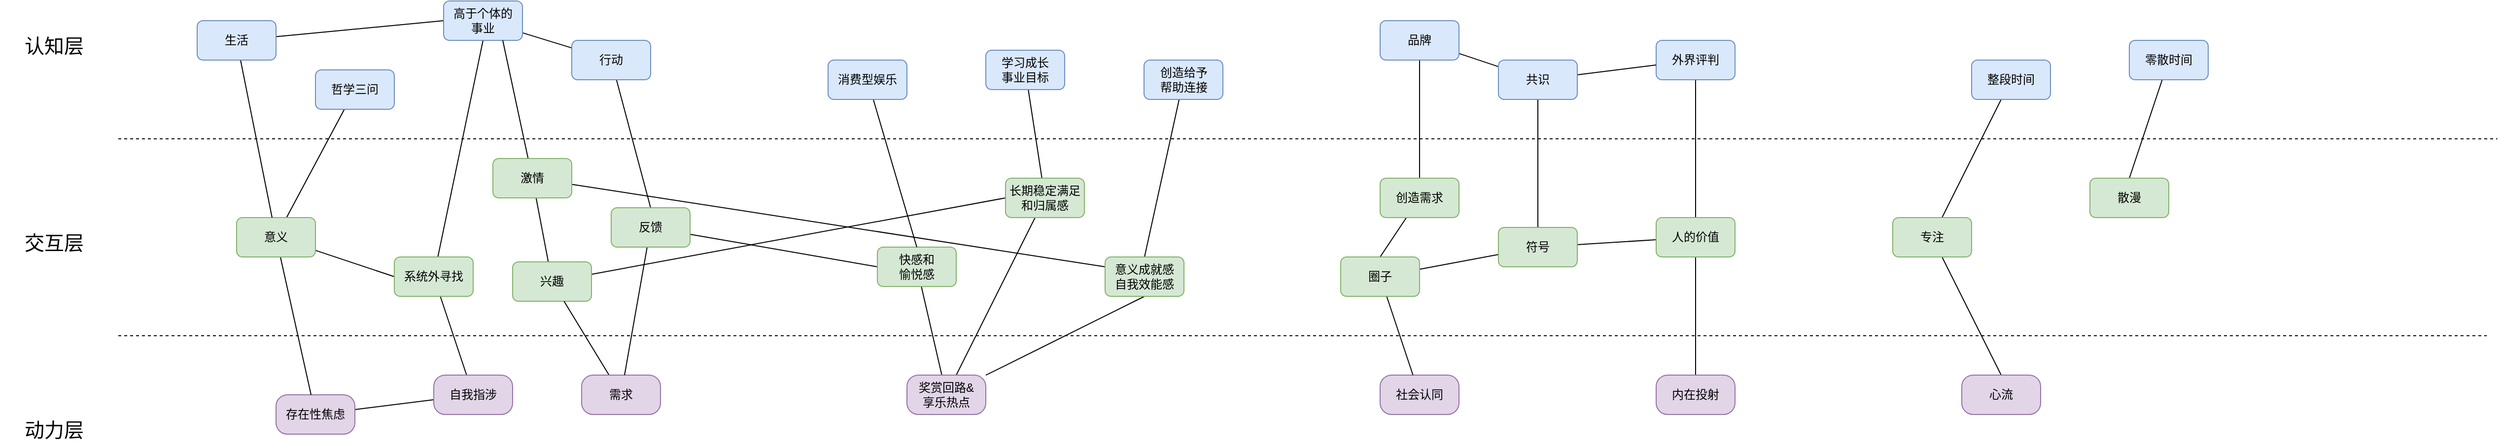 <mxfile version="24.6.4" type="github">
  <diagram name="第 1 页" id="4-y-vIeG8P-sDKISA_m4">
    <mxGraphModel dx="1059" dy="675" grid="1" gridSize="10" guides="1" tooltips="1" connect="1" arrows="1" fold="1" page="1" pageScale="1" pageWidth="827" pageHeight="1169" math="0" shadow="0">
      <root>
        <mxCell id="0" />
        <mxCell id="1" parent="0" />
        <mxCell id="l1id5_d6CqMrEGTcTIfL-1" value="" style="endArrow=none;dashed=1;html=1;rounded=0;" edge="1" parent="1">
          <mxGeometry width="50" height="50" relative="1" as="geometry">
            <mxPoint x="160" y="440" as="sourcePoint" />
            <mxPoint x="2573.333" y="440" as="targetPoint" />
          </mxGeometry>
        </mxCell>
        <mxCell id="l1id5_d6CqMrEGTcTIfL-2" value="" style="endArrow=none;dashed=1;html=1;rounded=0;" edge="1" parent="1">
          <mxGeometry width="50" height="50" relative="1" as="geometry">
            <mxPoint x="160" y="640" as="sourcePoint" />
            <mxPoint x="2562.667" y="640" as="targetPoint" />
          </mxGeometry>
        </mxCell>
        <mxCell id="l1id5_d6CqMrEGTcTIfL-3" value="认知层" style="text;html=1;strokeColor=none;fillColor=none;align=center;verticalAlign=middle;whiteSpace=wrap;rounded=0;fontSize=20;" vertex="1" parent="1">
          <mxGeometry x="40" y="330" width="110" height="30" as="geometry" />
        </mxCell>
        <mxCell id="l1id5_d6CqMrEGTcTIfL-4" value="交互层" style="text;html=1;strokeColor=none;fillColor=none;align=center;verticalAlign=middle;whiteSpace=wrap;rounded=0;fontSize=20;" vertex="1" parent="1">
          <mxGeometry x="40" y="530" width="110" height="30" as="geometry" />
        </mxCell>
        <mxCell id="l1id5_d6CqMrEGTcTIfL-5" value="动力层" style="text;html=1;strokeColor=none;fillColor=none;align=center;verticalAlign=middle;whiteSpace=wrap;rounded=0;fontSize=20;" vertex="1" parent="1">
          <mxGeometry x="40" y="720" width="110" height="30" as="geometry" />
        </mxCell>
        <mxCell id="l1id5_d6CqMrEGTcTIfL-76" style="edgeStyle=none;shape=connector;rounded=0;orthogonalLoop=1;jettySize=auto;html=1;strokeColor=default;align=center;verticalAlign=middle;fontFamily=Helvetica;fontSize=11;fontColor=default;labelBackgroundColor=default;endArrow=none;endFill=0;" edge="1" parent="1" source="l1id5_d6CqMrEGTcTIfL-40" target="l1id5_d6CqMrEGTcTIfL-75">
          <mxGeometry relative="1" as="geometry" />
        </mxCell>
        <mxCell id="l1id5_d6CqMrEGTcTIfL-40" value="存在性焦虑" style="rounded=1;whiteSpace=wrap;html=1;fillColor=#e1d5e7;strokeColor=#9673a6;arcSize=29;" vertex="1" parent="1">
          <mxGeometry x="320" y="700" width="80" height="40" as="geometry" />
        </mxCell>
        <mxCell id="l1id5_d6CqMrEGTcTIfL-70" style="rounded=0;orthogonalLoop=1;jettySize=auto;html=1;endArrow=none;endFill=0;" edge="1" parent="1" source="l1id5_d6CqMrEGTcTIfL-43" target="l1id5_d6CqMrEGTcTIfL-40">
          <mxGeometry relative="1" as="geometry" />
        </mxCell>
        <mxCell id="l1id5_d6CqMrEGTcTIfL-71" style="edgeStyle=none;shape=connector;rounded=0;orthogonalLoop=1;jettySize=auto;html=1;strokeColor=default;align=center;verticalAlign=middle;fontFamily=Helvetica;fontSize=11;fontColor=default;labelBackgroundColor=default;endArrow=none;endFill=0;" edge="1" parent="1" source="l1id5_d6CqMrEGTcTIfL-43" target="l1id5_d6CqMrEGTcTIfL-69">
          <mxGeometry relative="1" as="geometry" />
        </mxCell>
        <mxCell id="l1id5_d6CqMrEGTcTIfL-77" style="edgeStyle=none;shape=connector;rounded=0;orthogonalLoop=1;jettySize=auto;html=1;entryX=0;entryY=0.5;entryDx=0;entryDy=0;strokeColor=default;align=center;verticalAlign=middle;fontFamily=Helvetica;fontSize=11;fontColor=default;labelBackgroundColor=default;endArrow=none;endFill=0;" edge="1" parent="1" source="l1id5_d6CqMrEGTcTIfL-43" target="l1id5_d6CqMrEGTcTIfL-46">
          <mxGeometry relative="1" as="geometry" />
        </mxCell>
        <mxCell id="l1id5_d6CqMrEGTcTIfL-43" value="意义" style="rounded=1;whiteSpace=wrap;html=1;fillColor=#d5e8d4;strokeColor=#82b366;" vertex="1" parent="1">
          <mxGeometry x="280" y="520" width="80" height="40" as="geometry" />
        </mxCell>
        <mxCell id="l1id5_d6CqMrEGTcTIfL-79" style="edgeStyle=none;shape=connector;rounded=0;orthogonalLoop=1;jettySize=auto;html=1;entryX=0.5;entryY=1;entryDx=0;entryDy=0;strokeColor=default;align=center;verticalAlign=middle;fontFamily=Helvetica;fontSize=11;fontColor=default;labelBackgroundColor=default;endArrow=none;endFill=0;" edge="1" parent="1" source="l1id5_d6CqMrEGTcTIfL-46" target="l1id5_d6CqMrEGTcTIfL-78">
          <mxGeometry relative="1" as="geometry" />
        </mxCell>
        <mxCell id="l1id5_d6CqMrEGTcTIfL-81" style="edgeStyle=none;shape=connector;rounded=0;orthogonalLoop=1;jettySize=auto;html=1;strokeColor=default;align=center;verticalAlign=middle;fontFamily=Helvetica;fontSize=11;fontColor=default;labelBackgroundColor=default;endArrow=none;endFill=0;" edge="1" parent="1" source="l1id5_d6CqMrEGTcTIfL-46" target="l1id5_d6CqMrEGTcTIfL-75">
          <mxGeometry relative="1" as="geometry" />
        </mxCell>
        <mxCell id="l1id5_d6CqMrEGTcTIfL-46" value="系统外寻找" style="rounded=1;whiteSpace=wrap;html=1;fillColor=#d5e8d4;strokeColor=#82b366;" vertex="1" parent="1">
          <mxGeometry x="440" y="560" width="80" height="40" as="geometry" />
        </mxCell>
        <mxCell id="l1id5_d6CqMrEGTcTIfL-69" value="哲学三问" style="rounded=1;whiteSpace=wrap;html=1;fillColor=#dae8fc;strokeColor=#6c8ebf;" vertex="1" parent="1">
          <mxGeometry x="360" y="370" width="80" height="40" as="geometry" />
        </mxCell>
        <mxCell id="l1id5_d6CqMrEGTcTIfL-74" style="edgeStyle=none;shape=connector;rounded=0;orthogonalLoop=1;jettySize=auto;html=1;strokeColor=default;align=center;verticalAlign=middle;fontFamily=Helvetica;fontSize=11;fontColor=default;labelBackgroundColor=default;endArrow=none;endFill=0;" edge="1" parent="1" source="l1id5_d6CqMrEGTcTIfL-73" target="l1id5_d6CqMrEGTcTIfL-43">
          <mxGeometry relative="1" as="geometry" />
        </mxCell>
        <mxCell id="l1id5_d6CqMrEGTcTIfL-80" style="edgeStyle=none;shape=connector;rounded=0;orthogonalLoop=1;jettySize=auto;html=1;entryX=0;entryY=0.5;entryDx=0;entryDy=0;strokeColor=default;align=center;verticalAlign=middle;fontFamily=Helvetica;fontSize=11;fontColor=default;labelBackgroundColor=default;endArrow=none;endFill=0;" edge="1" parent="1" source="l1id5_d6CqMrEGTcTIfL-73" target="l1id5_d6CqMrEGTcTIfL-78">
          <mxGeometry relative="1" as="geometry" />
        </mxCell>
        <mxCell id="l1id5_d6CqMrEGTcTIfL-73" value="生活" style="rounded=1;whiteSpace=wrap;html=1;fillColor=#dae8fc;strokeColor=#6c8ebf;" vertex="1" parent="1">
          <mxGeometry x="240" y="320" width="80" height="40" as="geometry" />
        </mxCell>
        <mxCell id="l1id5_d6CqMrEGTcTIfL-75" value="自我指涉" style="rounded=1;whiteSpace=wrap;html=1;fillColor=#e1d5e7;strokeColor=#9673a6;arcSize=29;" vertex="1" parent="1">
          <mxGeometry x="480" y="680" width="80" height="40" as="geometry" />
        </mxCell>
        <mxCell id="l1id5_d6CqMrEGTcTIfL-83" style="edgeStyle=none;shape=connector;rounded=0;orthogonalLoop=1;jettySize=auto;html=1;strokeColor=default;align=center;verticalAlign=middle;fontFamily=Helvetica;fontSize=11;fontColor=default;labelBackgroundColor=default;endArrow=none;endFill=0;" edge="1" parent="1" source="l1id5_d6CqMrEGTcTIfL-78" target="l1id5_d6CqMrEGTcTIfL-82">
          <mxGeometry relative="1" as="geometry" />
        </mxCell>
        <mxCell id="l1id5_d6CqMrEGTcTIfL-78" value="高于个体的&lt;br&gt;事业" style="rounded=1;whiteSpace=wrap;html=1;fillColor=#dae8fc;strokeColor=#6c8ebf;" vertex="1" parent="1">
          <mxGeometry x="490" y="300" width="80" height="40" as="geometry" />
        </mxCell>
        <mxCell id="l1id5_d6CqMrEGTcTIfL-96" style="edgeStyle=none;shape=connector;rounded=0;orthogonalLoop=1;jettySize=auto;html=1;entryX=0.5;entryY=0;entryDx=0;entryDy=0;strokeColor=default;align=center;verticalAlign=middle;fontFamily=Helvetica;fontSize=11;fontColor=default;labelBackgroundColor=default;endArrow=none;endFill=0;" edge="1" parent="1" source="l1id5_d6CqMrEGTcTIfL-82" target="l1id5_d6CqMrEGTcTIfL-94">
          <mxGeometry relative="1" as="geometry" />
        </mxCell>
        <mxCell id="l1id5_d6CqMrEGTcTIfL-82" value="行动" style="rounded=1;whiteSpace=wrap;html=1;fillColor=#dae8fc;strokeColor=#6c8ebf;" vertex="1" parent="1">
          <mxGeometry x="620" y="340" width="80" height="40" as="geometry" />
        </mxCell>
        <mxCell id="l1id5_d6CqMrEGTcTIfL-92" style="edgeStyle=none;shape=connector;rounded=0;orthogonalLoop=1;jettySize=auto;html=1;strokeColor=default;align=center;verticalAlign=middle;fontFamily=Helvetica;fontSize=11;fontColor=default;labelBackgroundColor=default;endArrow=none;endFill=0;" edge="1" parent="1" source="l1id5_d6CqMrEGTcTIfL-86" target="l1id5_d6CqMrEGTcTIfL-91">
          <mxGeometry relative="1" as="geometry" />
        </mxCell>
        <mxCell id="l1id5_d6CqMrEGTcTIfL-115" style="edgeStyle=none;shape=connector;rounded=0;orthogonalLoop=1;jettySize=auto;html=1;entryX=0;entryY=0.5;entryDx=0;entryDy=0;strokeColor=default;align=center;verticalAlign=middle;fontFamily=Helvetica;fontSize=11;fontColor=default;labelBackgroundColor=default;endArrow=none;endFill=0;" edge="1" parent="1" source="l1id5_d6CqMrEGTcTIfL-86" target="l1id5_d6CqMrEGTcTIfL-104">
          <mxGeometry relative="1" as="geometry" />
        </mxCell>
        <mxCell id="l1id5_d6CqMrEGTcTIfL-86" value="兴趣" style="rounded=1;whiteSpace=wrap;html=1;fillColor=#d5e8d4;strokeColor=#82b366;" vertex="1" parent="1">
          <mxGeometry x="560" y="565" width="80" height="40" as="geometry" />
        </mxCell>
        <mxCell id="l1id5_d6CqMrEGTcTIfL-89" style="edgeStyle=none;shape=connector;rounded=0;orthogonalLoop=1;jettySize=auto;html=1;strokeColor=default;align=center;verticalAlign=middle;fontFamily=Helvetica;fontSize=11;fontColor=default;labelBackgroundColor=default;endArrow=none;endFill=0;" edge="1" parent="1" source="l1id5_d6CqMrEGTcTIfL-87" target="l1id5_d6CqMrEGTcTIfL-86">
          <mxGeometry relative="1" as="geometry" />
        </mxCell>
        <mxCell id="l1id5_d6CqMrEGTcTIfL-87" value="需求" style="rounded=1;whiteSpace=wrap;html=1;fillColor=#e1d5e7;strokeColor=#9673a6;arcSize=29;" vertex="1" parent="1">
          <mxGeometry x="630" y="680" width="80" height="40" as="geometry" />
        </mxCell>
        <mxCell id="l1id5_d6CqMrEGTcTIfL-93" style="edgeStyle=none;shape=connector;rounded=0;orthogonalLoop=1;jettySize=auto;html=1;entryX=0.75;entryY=1;entryDx=0;entryDy=0;strokeColor=default;align=center;verticalAlign=middle;fontFamily=Helvetica;fontSize=11;fontColor=default;labelBackgroundColor=default;endArrow=none;endFill=0;" edge="1" parent="1" source="l1id5_d6CqMrEGTcTIfL-91" target="l1id5_d6CqMrEGTcTIfL-78">
          <mxGeometry relative="1" as="geometry" />
        </mxCell>
        <mxCell id="l1id5_d6CqMrEGTcTIfL-116" style="edgeStyle=none;shape=connector;rounded=0;orthogonalLoop=1;jettySize=auto;html=1;entryX=0;entryY=0.25;entryDx=0;entryDy=0;strokeColor=default;align=center;verticalAlign=middle;fontFamily=Helvetica;fontSize=11;fontColor=default;labelBackgroundColor=default;endArrow=none;endFill=0;" edge="1" parent="1" source="l1id5_d6CqMrEGTcTIfL-91" target="l1id5_d6CqMrEGTcTIfL-109">
          <mxGeometry relative="1" as="geometry" />
        </mxCell>
        <mxCell id="l1id5_d6CqMrEGTcTIfL-91" value="激情" style="rounded=1;whiteSpace=wrap;html=1;fillColor=#d5e8d4;strokeColor=#82b366;" vertex="1" parent="1">
          <mxGeometry x="540" y="460" width="80" height="40" as="geometry" />
        </mxCell>
        <mxCell id="l1id5_d6CqMrEGTcTIfL-97" style="edgeStyle=none;shape=connector;rounded=0;orthogonalLoop=1;jettySize=auto;html=1;strokeColor=default;align=center;verticalAlign=middle;fontFamily=Helvetica;fontSize=11;fontColor=default;labelBackgroundColor=default;endArrow=none;endFill=0;" edge="1" parent="1" source="l1id5_d6CqMrEGTcTIfL-94" target="l1id5_d6CqMrEGTcTIfL-87">
          <mxGeometry relative="1" as="geometry" />
        </mxCell>
        <mxCell id="l1id5_d6CqMrEGTcTIfL-114" style="edgeStyle=none;shape=connector;rounded=0;orthogonalLoop=1;jettySize=auto;html=1;entryX=0;entryY=0.5;entryDx=0;entryDy=0;strokeColor=default;align=center;verticalAlign=middle;fontFamily=Helvetica;fontSize=11;fontColor=default;labelBackgroundColor=default;endArrow=none;endFill=0;" edge="1" parent="1" source="l1id5_d6CqMrEGTcTIfL-94" target="l1id5_d6CqMrEGTcTIfL-98">
          <mxGeometry relative="1" as="geometry" />
        </mxCell>
        <mxCell id="l1id5_d6CqMrEGTcTIfL-94" value="反馈" style="rounded=1;whiteSpace=wrap;html=1;fillColor=#d5e8d4;strokeColor=#82b366;" vertex="1" parent="1">
          <mxGeometry x="660" y="510" width="80" height="40" as="geometry" />
        </mxCell>
        <mxCell id="l1id5_d6CqMrEGTcTIfL-102" style="edgeStyle=none;shape=connector;rounded=0;orthogonalLoop=1;jettySize=auto;html=1;strokeColor=default;align=center;verticalAlign=middle;fontFamily=Helvetica;fontSize=11;fontColor=default;labelBackgroundColor=default;endArrow=none;endFill=0;" edge="1" parent="1" source="l1id5_d6CqMrEGTcTIfL-98" target="l1id5_d6CqMrEGTcTIfL-99">
          <mxGeometry relative="1" as="geometry" />
        </mxCell>
        <mxCell id="l1id5_d6CqMrEGTcTIfL-98" value="快感和&lt;br&gt;愉悦感" style="rounded=1;whiteSpace=wrap;html=1;fillColor=#d5e8d4;strokeColor=#82b366;" vertex="1" parent="1">
          <mxGeometry x="930" y="550" width="80" height="40" as="geometry" />
        </mxCell>
        <mxCell id="l1id5_d6CqMrEGTcTIfL-106" style="edgeStyle=none;shape=connector;rounded=0;orthogonalLoop=1;jettySize=auto;html=1;strokeColor=default;align=center;verticalAlign=middle;fontFamily=Helvetica;fontSize=11;fontColor=default;labelBackgroundColor=default;endArrow=none;endFill=0;" edge="1" parent="1" source="l1id5_d6CqMrEGTcTIfL-99" target="l1id5_d6CqMrEGTcTIfL-104">
          <mxGeometry relative="1" as="geometry" />
        </mxCell>
        <mxCell id="l1id5_d6CqMrEGTcTIfL-111" style="edgeStyle=none;shape=connector;rounded=0;orthogonalLoop=1;jettySize=auto;html=1;entryX=0.5;entryY=1;entryDx=0;entryDy=0;strokeColor=default;align=center;verticalAlign=middle;fontFamily=Helvetica;fontSize=11;fontColor=default;labelBackgroundColor=default;endArrow=none;endFill=0;" edge="1" parent="1" source="l1id5_d6CqMrEGTcTIfL-99" target="l1id5_d6CqMrEGTcTIfL-109">
          <mxGeometry relative="1" as="geometry" />
        </mxCell>
        <mxCell id="l1id5_d6CqMrEGTcTIfL-99" value="奖赏回路&amp;amp;&lt;br&gt;享乐热点" style="rounded=1;whiteSpace=wrap;html=1;fillColor=#e1d5e7;strokeColor=#9673a6;arcSize=29;" vertex="1" parent="1">
          <mxGeometry x="960" y="680" width="80" height="40" as="geometry" />
        </mxCell>
        <mxCell id="l1id5_d6CqMrEGTcTIfL-101" style="edgeStyle=none;shape=connector;rounded=0;orthogonalLoop=1;jettySize=auto;html=1;entryX=0.5;entryY=0;entryDx=0;entryDy=0;strokeColor=default;align=center;verticalAlign=middle;fontFamily=Helvetica;fontSize=11;fontColor=default;labelBackgroundColor=default;endArrow=none;endFill=0;" edge="1" parent="1" source="l1id5_d6CqMrEGTcTIfL-100" target="l1id5_d6CqMrEGTcTIfL-98">
          <mxGeometry relative="1" as="geometry" />
        </mxCell>
        <mxCell id="l1id5_d6CqMrEGTcTIfL-100" value="消费型娱乐" style="rounded=1;whiteSpace=wrap;html=1;fillColor=#dae8fc;strokeColor=#6c8ebf;" vertex="1" parent="1">
          <mxGeometry x="880" y="360" width="80" height="40" as="geometry" />
        </mxCell>
        <mxCell id="l1id5_d6CqMrEGTcTIfL-105" style="edgeStyle=none;shape=connector;rounded=0;orthogonalLoop=1;jettySize=auto;html=1;strokeColor=default;align=center;verticalAlign=middle;fontFamily=Helvetica;fontSize=11;fontColor=default;labelBackgroundColor=default;endArrow=none;endFill=0;" edge="1" parent="1" source="l1id5_d6CqMrEGTcTIfL-103" target="l1id5_d6CqMrEGTcTIfL-104">
          <mxGeometry relative="1" as="geometry" />
        </mxCell>
        <mxCell id="l1id5_d6CqMrEGTcTIfL-103" value="学习成长&lt;br&gt;事业目标" style="rounded=1;whiteSpace=wrap;html=1;fillColor=#dae8fc;strokeColor=#6c8ebf;" vertex="1" parent="1">
          <mxGeometry x="1040" y="350" width="80" height="40" as="geometry" />
        </mxCell>
        <mxCell id="l1id5_d6CqMrEGTcTIfL-104" value="长期稳定满足和归属感" style="rounded=1;whiteSpace=wrap;html=1;fillColor=#d5e8d4;strokeColor=#82b366;" vertex="1" parent="1">
          <mxGeometry x="1060" y="480" width="80" height="40" as="geometry" />
        </mxCell>
        <mxCell id="l1id5_d6CqMrEGTcTIfL-110" style="edgeStyle=none;shape=connector;rounded=0;orthogonalLoop=1;jettySize=auto;html=1;entryX=0.5;entryY=0;entryDx=0;entryDy=0;strokeColor=default;align=center;verticalAlign=middle;fontFamily=Helvetica;fontSize=11;fontColor=default;labelBackgroundColor=default;endArrow=none;endFill=0;" edge="1" parent="1" source="l1id5_d6CqMrEGTcTIfL-107" target="l1id5_d6CqMrEGTcTIfL-109">
          <mxGeometry relative="1" as="geometry" />
        </mxCell>
        <mxCell id="l1id5_d6CqMrEGTcTIfL-107" value="创造给予&lt;br&gt;帮助连接" style="rounded=1;whiteSpace=wrap;html=1;fillColor=#dae8fc;strokeColor=#6c8ebf;" vertex="1" parent="1">
          <mxGeometry x="1200.5" y="360" width="80" height="40" as="geometry" />
        </mxCell>
        <mxCell id="l1id5_d6CqMrEGTcTIfL-120" style="edgeStyle=none;shape=connector;rounded=0;orthogonalLoop=1;jettySize=auto;html=1;strokeColor=default;align=center;verticalAlign=middle;fontFamily=Helvetica;fontSize=11;fontColor=default;labelBackgroundColor=default;endArrow=none;endFill=0;" edge="1" parent="1" source="l1id5_d6CqMrEGTcTIfL-108" target="l1id5_d6CqMrEGTcTIfL-119">
          <mxGeometry relative="1" as="geometry" />
        </mxCell>
        <mxCell id="l1id5_d6CqMrEGTcTIfL-128" style="edgeStyle=none;shape=connector;rounded=0;orthogonalLoop=1;jettySize=auto;html=1;strokeColor=default;align=center;verticalAlign=middle;fontFamily=Helvetica;fontSize=11;fontColor=default;labelBackgroundColor=default;endArrow=none;endFill=0;" edge="1" parent="1" source="l1id5_d6CqMrEGTcTIfL-108" target="l1id5_d6CqMrEGTcTIfL-118">
          <mxGeometry relative="1" as="geometry" />
        </mxCell>
        <mxCell id="l1id5_d6CqMrEGTcTIfL-108" value="品牌" style="rounded=1;whiteSpace=wrap;html=1;fillColor=#dae8fc;strokeColor=#6c8ebf;" vertex="1" parent="1">
          <mxGeometry x="1440" y="320" width="80" height="40" as="geometry" />
        </mxCell>
        <mxCell id="l1id5_d6CqMrEGTcTIfL-109" value="意义成就感&lt;br&gt;自我效能感" style="rounded=1;whiteSpace=wrap;html=1;fillColor=#d5e8d4;strokeColor=#82b366;" vertex="1" parent="1">
          <mxGeometry x="1161" y="560" width="80" height="40" as="geometry" />
        </mxCell>
        <mxCell id="l1id5_d6CqMrEGTcTIfL-132" style="edgeStyle=none;shape=connector;rounded=0;orthogonalLoop=1;jettySize=auto;html=1;strokeColor=default;align=center;verticalAlign=middle;fontFamily=Helvetica;fontSize=11;fontColor=default;labelBackgroundColor=default;endArrow=none;endFill=0;" edge="1" parent="1" source="l1id5_d6CqMrEGTcTIfL-117" target="l1id5_d6CqMrEGTcTIfL-130">
          <mxGeometry relative="1" as="geometry" />
        </mxCell>
        <mxCell id="l1id5_d6CqMrEGTcTIfL-117" value="外界评判" style="rounded=1;whiteSpace=wrap;html=1;fillColor=#dae8fc;strokeColor=#6c8ebf;" vertex="1" parent="1">
          <mxGeometry x="1720" y="340" width="80" height="40" as="geometry" />
        </mxCell>
        <mxCell id="l1id5_d6CqMrEGTcTIfL-129" style="edgeStyle=none;shape=connector;rounded=0;orthogonalLoop=1;jettySize=auto;html=1;strokeColor=default;align=center;verticalAlign=middle;fontFamily=Helvetica;fontSize=11;fontColor=default;labelBackgroundColor=default;endArrow=none;endFill=0;" edge="1" parent="1" source="l1id5_d6CqMrEGTcTIfL-118" target="l1id5_d6CqMrEGTcTIfL-125">
          <mxGeometry relative="1" as="geometry" />
        </mxCell>
        <mxCell id="l1id5_d6CqMrEGTcTIfL-133" style="edgeStyle=none;shape=connector;rounded=0;orthogonalLoop=1;jettySize=auto;html=1;strokeColor=default;align=center;verticalAlign=middle;fontFamily=Helvetica;fontSize=11;fontColor=default;labelBackgroundColor=default;endArrow=none;endFill=0;" edge="1" parent="1" source="l1id5_d6CqMrEGTcTIfL-118" target="l1id5_d6CqMrEGTcTIfL-117">
          <mxGeometry relative="1" as="geometry" />
        </mxCell>
        <mxCell id="l1id5_d6CqMrEGTcTIfL-118" value="共识" style="rounded=1;whiteSpace=wrap;html=1;fillColor=#dae8fc;strokeColor=#6c8ebf;" vertex="1" parent="1">
          <mxGeometry x="1560" y="360" width="80" height="40" as="geometry" />
        </mxCell>
        <mxCell id="l1id5_d6CqMrEGTcTIfL-123" style="edgeStyle=none;shape=connector;rounded=0;orthogonalLoop=1;jettySize=auto;html=1;entryX=0.5;entryY=0;entryDx=0;entryDy=0;strokeColor=default;align=center;verticalAlign=middle;fontFamily=Helvetica;fontSize=11;fontColor=default;labelBackgroundColor=default;endArrow=none;endFill=0;" edge="1" parent="1" source="l1id5_d6CqMrEGTcTIfL-119" target="l1id5_d6CqMrEGTcTIfL-122">
          <mxGeometry relative="1" as="geometry" />
        </mxCell>
        <mxCell id="l1id5_d6CqMrEGTcTIfL-119" value="创造需求" style="rounded=1;whiteSpace=wrap;html=1;fillColor=#d5e8d4;strokeColor=#82b366;" vertex="1" parent="1">
          <mxGeometry x="1440" y="480" width="80" height="40" as="geometry" />
        </mxCell>
        <mxCell id="l1id5_d6CqMrEGTcTIfL-121" value="社会认同" style="rounded=1;whiteSpace=wrap;html=1;fillColor=#e1d5e7;strokeColor=#9673a6;arcSize=29;" vertex="1" parent="1">
          <mxGeometry x="1440" y="680" width="80" height="40" as="geometry" />
        </mxCell>
        <mxCell id="l1id5_d6CqMrEGTcTIfL-124" style="edgeStyle=none;shape=connector;rounded=0;orthogonalLoop=1;jettySize=auto;html=1;strokeColor=default;align=center;verticalAlign=middle;fontFamily=Helvetica;fontSize=11;fontColor=default;labelBackgroundColor=default;endArrow=none;endFill=0;" edge="1" parent="1" source="l1id5_d6CqMrEGTcTIfL-122" target="l1id5_d6CqMrEGTcTIfL-121">
          <mxGeometry relative="1" as="geometry" />
        </mxCell>
        <mxCell id="l1id5_d6CqMrEGTcTIfL-126" style="edgeStyle=none;shape=connector;rounded=0;orthogonalLoop=1;jettySize=auto;html=1;strokeColor=default;align=center;verticalAlign=middle;fontFamily=Helvetica;fontSize=11;fontColor=default;labelBackgroundColor=default;endArrow=none;endFill=0;" edge="1" parent="1" source="l1id5_d6CqMrEGTcTIfL-122" target="l1id5_d6CqMrEGTcTIfL-125">
          <mxGeometry relative="1" as="geometry" />
        </mxCell>
        <mxCell id="l1id5_d6CqMrEGTcTIfL-122" value="圈子" style="rounded=1;whiteSpace=wrap;html=1;fillColor=#d5e8d4;strokeColor=#82b366;" vertex="1" parent="1">
          <mxGeometry x="1400" y="560" width="80" height="40" as="geometry" />
        </mxCell>
        <mxCell id="l1id5_d6CqMrEGTcTIfL-131" style="edgeStyle=none;shape=connector;rounded=0;orthogonalLoop=1;jettySize=auto;html=1;strokeColor=default;align=center;verticalAlign=middle;fontFamily=Helvetica;fontSize=11;fontColor=default;labelBackgroundColor=default;endArrow=none;endFill=0;" edge="1" parent="1" source="l1id5_d6CqMrEGTcTIfL-125" target="l1id5_d6CqMrEGTcTIfL-130">
          <mxGeometry relative="1" as="geometry" />
        </mxCell>
        <mxCell id="l1id5_d6CqMrEGTcTIfL-125" value="符号" style="rounded=1;whiteSpace=wrap;html=1;fillColor=#d5e8d4;strokeColor=#82b366;" vertex="1" parent="1">
          <mxGeometry x="1560" y="530" width="80" height="40" as="geometry" />
        </mxCell>
        <mxCell id="l1id5_d6CqMrEGTcTIfL-135" style="edgeStyle=none;shape=connector;rounded=0;orthogonalLoop=1;jettySize=auto;html=1;strokeColor=default;align=center;verticalAlign=middle;fontFamily=Helvetica;fontSize=11;fontColor=default;labelBackgroundColor=default;endArrow=none;endFill=0;" edge="1" parent="1" source="l1id5_d6CqMrEGTcTIfL-130" target="l1id5_d6CqMrEGTcTIfL-134">
          <mxGeometry relative="1" as="geometry" />
        </mxCell>
        <mxCell id="l1id5_d6CqMrEGTcTIfL-130" value="人的价值" style="rounded=1;whiteSpace=wrap;html=1;fillColor=#d5e8d4;strokeColor=#82b366;" vertex="1" parent="1">
          <mxGeometry x="1720" y="520" width="80" height="40" as="geometry" />
        </mxCell>
        <mxCell id="l1id5_d6CqMrEGTcTIfL-134" value="内在投射" style="rounded=1;whiteSpace=wrap;html=1;fillColor=#e1d5e7;strokeColor=#9673a6;arcSize=29;" vertex="1" parent="1">
          <mxGeometry x="1720" y="680" width="80" height="40" as="geometry" />
        </mxCell>
        <mxCell id="l1id5_d6CqMrEGTcTIfL-139" style="edgeStyle=none;shape=connector;rounded=0;orthogonalLoop=1;jettySize=auto;html=1;strokeColor=default;align=center;verticalAlign=middle;fontFamily=Helvetica;fontSize=11;fontColor=default;labelBackgroundColor=default;endArrow=none;endFill=0;" edge="1" parent="1" source="l1id5_d6CqMrEGTcTIfL-136" target="l1id5_d6CqMrEGTcTIfL-138">
          <mxGeometry relative="1" as="geometry" />
        </mxCell>
        <mxCell id="l1id5_d6CqMrEGTcTIfL-136" value="整段时间" style="rounded=1;whiteSpace=wrap;html=1;fillColor=#dae8fc;strokeColor=#6c8ebf;" vertex="1" parent="1">
          <mxGeometry x="2040" y="360" width="80" height="40" as="geometry" />
        </mxCell>
        <mxCell id="l1id5_d6CqMrEGTcTIfL-142" style="edgeStyle=none;shape=connector;rounded=0;orthogonalLoop=1;jettySize=auto;html=1;entryX=0.5;entryY=0;entryDx=0;entryDy=0;strokeColor=default;align=center;verticalAlign=middle;fontFamily=Helvetica;fontSize=11;fontColor=default;labelBackgroundColor=default;endArrow=none;endFill=0;" edge="1" parent="1" source="l1id5_d6CqMrEGTcTIfL-137" target="l1id5_d6CqMrEGTcTIfL-141">
          <mxGeometry relative="1" as="geometry" />
        </mxCell>
        <mxCell id="l1id5_d6CqMrEGTcTIfL-137" value="零散时间" style="rounded=1;whiteSpace=wrap;html=1;fillColor=#dae8fc;strokeColor=#6c8ebf;" vertex="1" parent="1">
          <mxGeometry x="2200" y="340" width="80" height="40" as="geometry" />
        </mxCell>
        <mxCell id="l1id5_d6CqMrEGTcTIfL-143" style="edgeStyle=none;shape=connector;rounded=0;orthogonalLoop=1;jettySize=auto;html=1;entryX=0.5;entryY=0;entryDx=0;entryDy=0;strokeColor=default;align=center;verticalAlign=middle;fontFamily=Helvetica;fontSize=11;fontColor=default;labelBackgroundColor=default;endArrow=none;endFill=0;" edge="1" parent="1" source="l1id5_d6CqMrEGTcTIfL-138" target="l1id5_d6CqMrEGTcTIfL-140">
          <mxGeometry relative="1" as="geometry" />
        </mxCell>
        <mxCell id="l1id5_d6CqMrEGTcTIfL-138" value="专注" style="rounded=1;whiteSpace=wrap;html=1;fillColor=#d5e8d4;strokeColor=#82b366;" vertex="1" parent="1">
          <mxGeometry x="1960" y="520" width="80" height="40" as="geometry" />
        </mxCell>
        <mxCell id="l1id5_d6CqMrEGTcTIfL-140" value="心流" style="rounded=1;whiteSpace=wrap;html=1;fillColor=#e1d5e7;strokeColor=#9673a6;arcSize=29;" vertex="1" parent="1">
          <mxGeometry x="2030" y="680" width="80" height="40" as="geometry" />
        </mxCell>
        <mxCell id="l1id5_d6CqMrEGTcTIfL-141" value="散漫" style="rounded=1;whiteSpace=wrap;html=1;fillColor=#d5e8d4;strokeColor=#82b366;" vertex="1" parent="1">
          <mxGeometry x="2160" y="480" width="80" height="40" as="geometry" />
        </mxCell>
      </root>
    </mxGraphModel>
  </diagram>
</mxfile>
